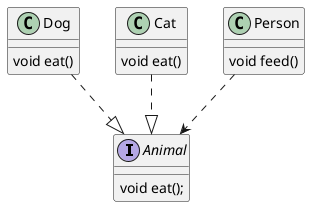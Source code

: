 @startuml
'https://plantuml.com/class-diagram


interface Animal{
void eat();
}

class Dog{
void eat()
}
/'狗实现动物接口'/
Dog ..|> Animal

class Cat{
void eat()
}
/'猫实现动物接口'/
Cat ..|> Animal

class Person{
void feed()
}

/'人依赖动物接口'/
Person ..> Animal






@enduml